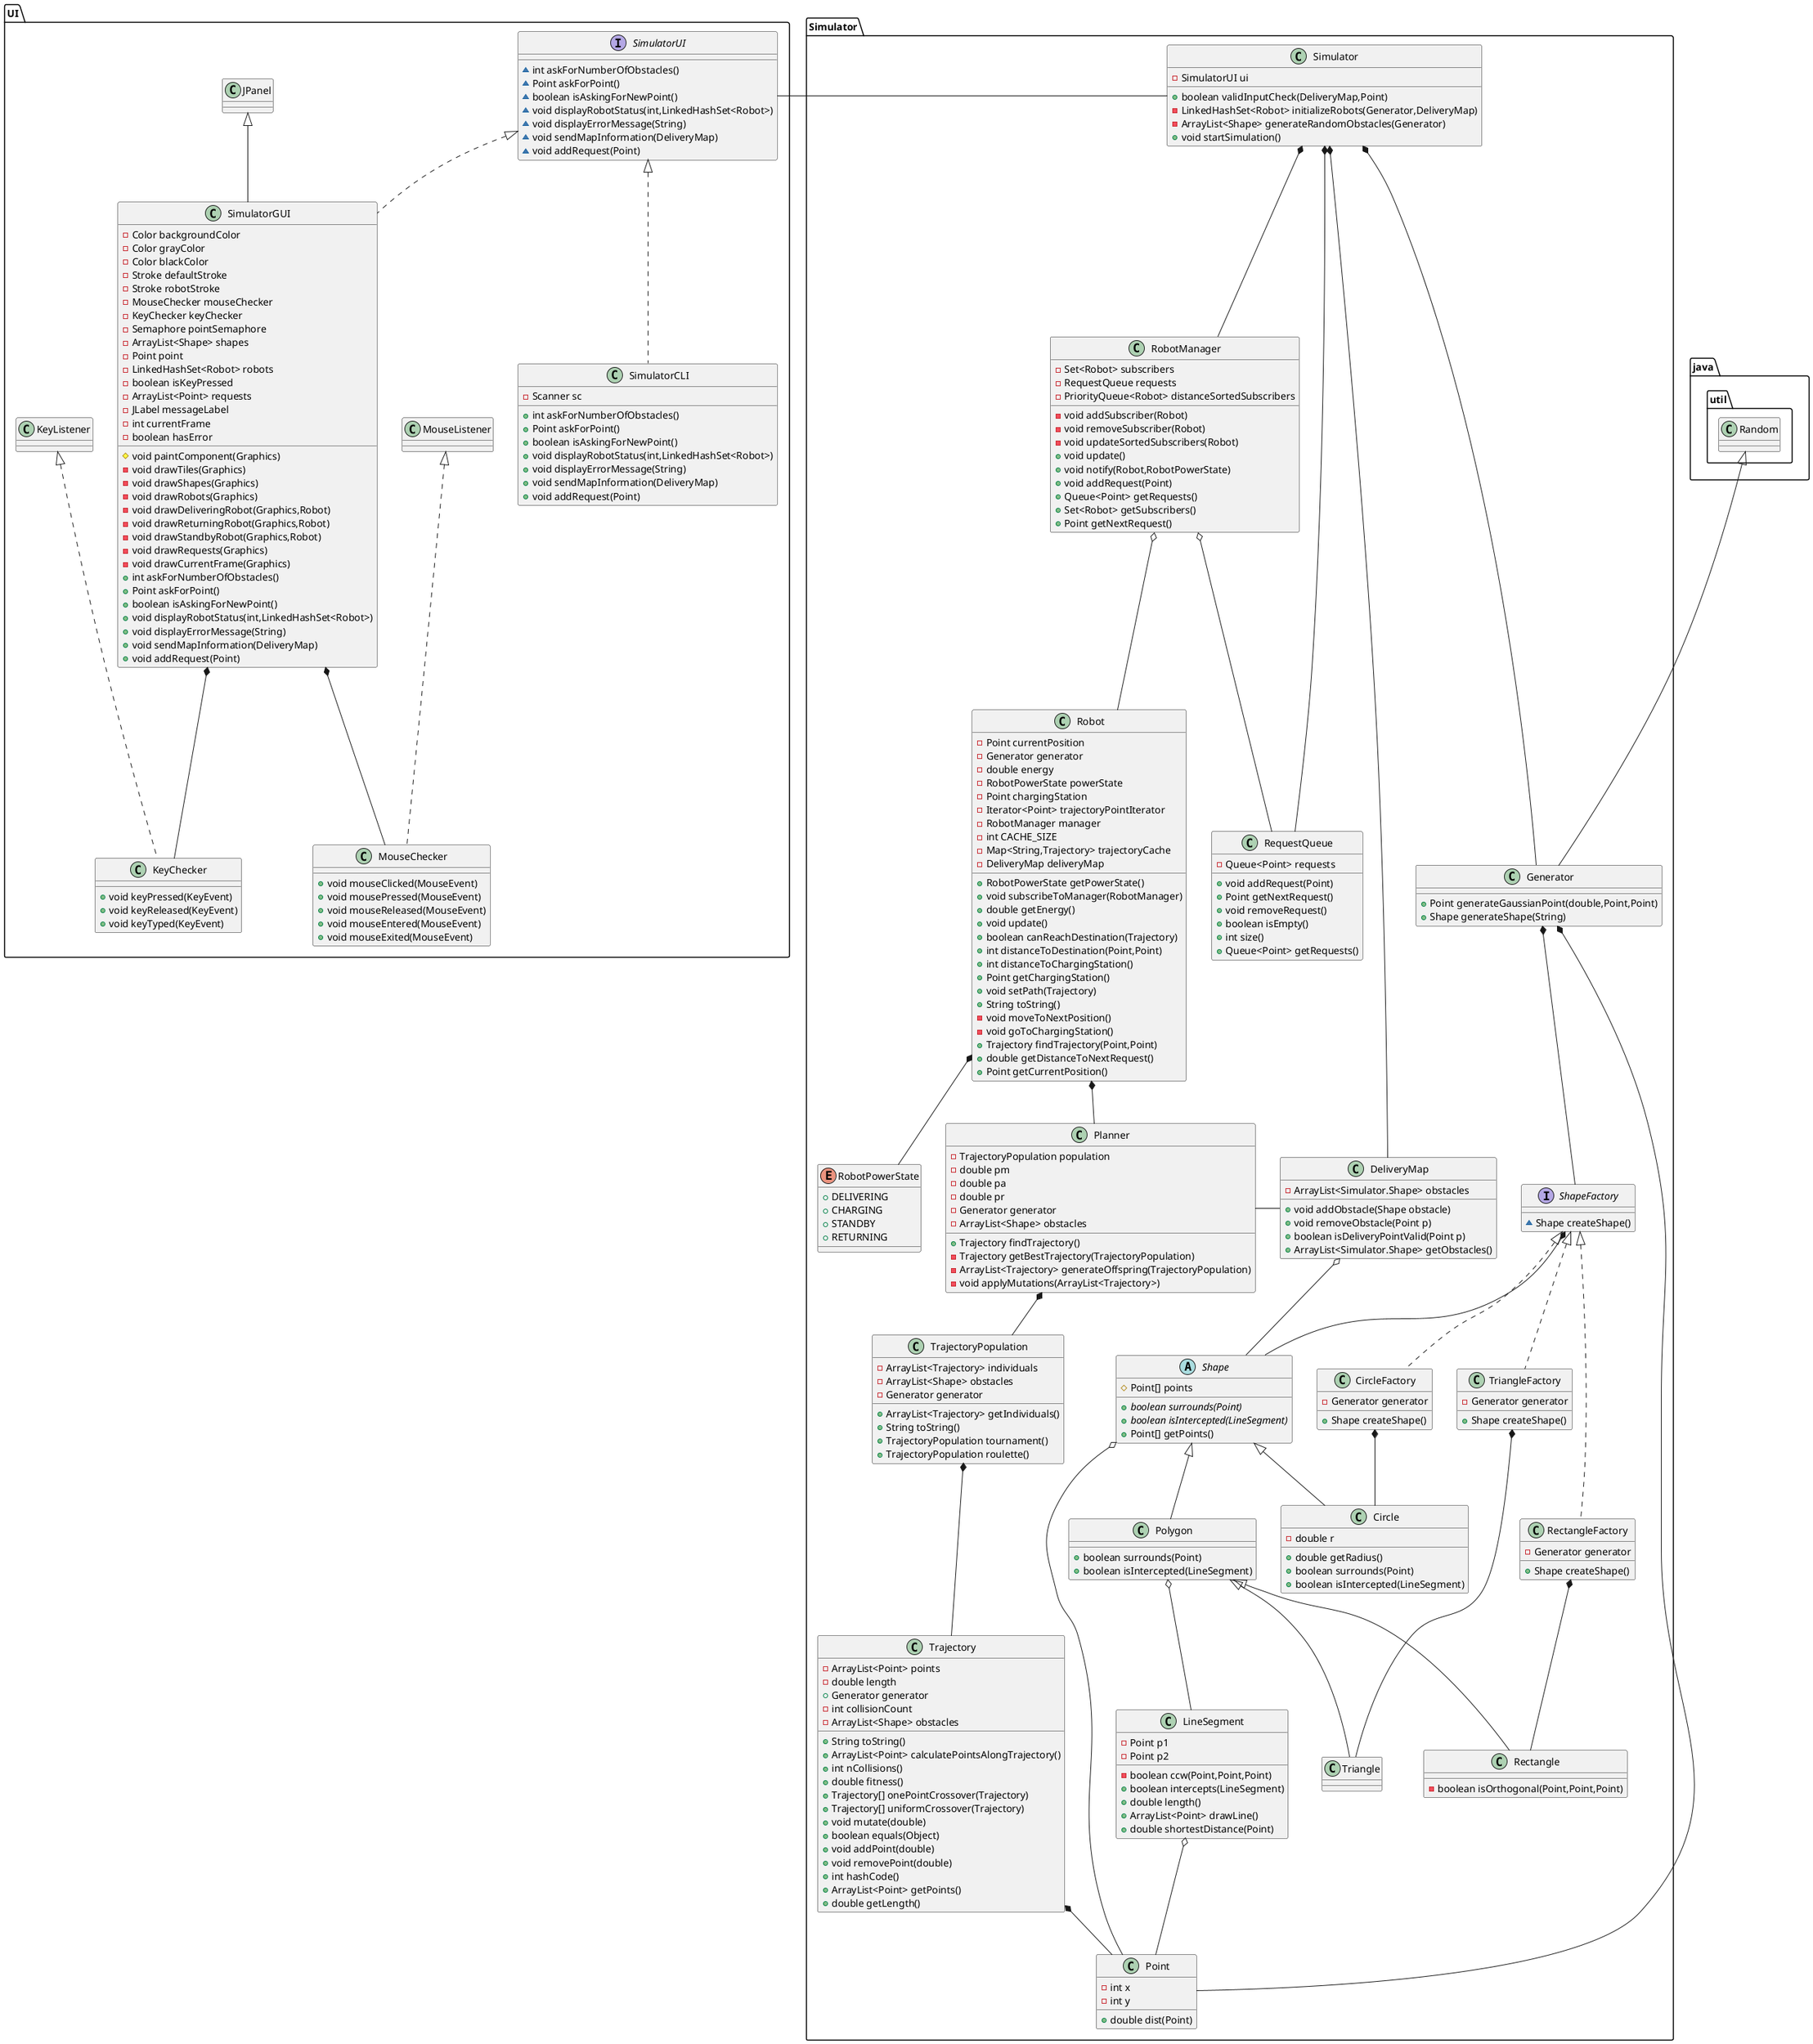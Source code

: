 @startuml
class Simulator.Rectangle {
- boolean isOrthogonal(Point,Point,Point)
}
enum Simulator.RobotPowerState {
+  DELIVERING
+  CHARGING
+  STANDBY
+  RETURNING
}
class Simulator.TriangleFactory {
- Generator generator
+ Shape createShape()
}
class UI.SimulatorGUI {
- Color backgroundColor
- Color grayColor
- Color blackColor
- Stroke defaultStroke
- Stroke robotStroke
- MouseChecker mouseChecker
- KeyChecker keyChecker
- Semaphore pointSemaphore
- ArrayList<Shape> shapes
- Point point
- LinkedHashSet<Robot> robots
- boolean isKeyPressed
- ArrayList<Point> requests
- JLabel messageLabel
- int currentFrame
- boolean hasError
# void paintComponent(Graphics)
- void drawTiles(Graphics)
- void drawShapes(Graphics)
- void drawRobots(Graphics)
- void drawDeliveringRobot(Graphics,Robot)
- void drawReturningRobot(Graphics,Robot)
- void drawStandbyRobot(Graphics,Robot)
- void drawRequests(Graphics)
- void drawCurrentFrame(Graphics)
+ int askForNumberOfObstacles()
+ Point askForPoint()
+ boolean isAskingForNewPoint()
+ void displayRobotStatus(int,LinkedHashSet<Robot>)
+ void displayErrorMessage(String)
+ void sendMapInformation(DeliveryMap)
+ void addRequest(Point)
}

class Simulator.DeliveryMap{
 - ArrayList<Simulator.Shape> obstacles
 +void addObstacle(Shape obstacle)
 +void removeObstacle(Point p)
 +boolean isDeliveryPointValid(Point p)
 + ArrayList<Simulator.Shape> getObstacles()
}

class UI.MouseChecker {
+ void mouseClicked(MouseEvent)
+ void mousePressed(MouseEvent)
+ void mouseReleased(MouseEvent)
+ void mouseEntered(MouseEvent)
+ void mouseExited(MouseEvent)
}
class UI.KeyChecker {
+ void keyPressed(KeyEvent)
+ void keyReleased(KeyEvent)
+ void keyTyped(KeyEvent)
}

class Simulator.TrajectoryPopulation {
- ArrayList<Trajectory> individuals
- ArrayList<Shape> obstacles
- Generator generator
+ ArrayList<Trajectory> getIndividuals()
+ String toString()
+ TrajectoryPopulation tournament()
+ TrajectoryPopulation roulette()
}

interface Simulator.ShapeFactory {
~ Shape createShape()
}
class Simulator.Polygon {
+ boolean surrounds(Point)
+ boolean isIntercepted(LineSegment)
}

interface UI.SimulatorUI {
~ int askForNumberOfObstacles()
~ Point askForPoint()
~ boolean isAskingForNewPoint()
~ void displayRobotStatus(int,LinkedHashSet<Robot>)
~ void displayErrorMessage(String)
~ void sendMapInformation(DeliveryMap)
~ void addRequest(Point)
}
class Simulator.RobotManager {
- Set<Robot> subscribers
- RequestQueue requests
- PriorityQueue<Robot> distanceSortedSubscribers
- void addSubscriber(Robot)
- void removeSubscriber(Robot)
- void updateSortedSubscribers(Robot)
+ void update()
+ void notify(Robot,RobotPowerState)
+ void addRequest(Point)
+ Queue<Point> getRequests()
+ Set<Robot> getSubscribers()
+ Point getNextRequest()
}
class Simulator.Circle {
- double r
+ double getRadius()
+ boolean surrounds(Point)
+ boolean isIntercepted(LineSegment)
}
class Simulator.Robot {
- Point currentPosition
- Generator generator
- double energy
- RobotPowerState powerState
- Point chargingStation
- Iterator<Point> trajectoryPointIterator
- RobotManager manager
- int CACHE_SIZE
- Map<String,Trajectory> trajectoryCache
- DeliveryMap deliveryMap
+ RobotPowerState getPowerState()
+ void subscribeToManager(RobotManager)
+ double getEnergy()
+ void update()
+ boolean canReachDestination(Trajectory)
+ int distanceToDestination(Point,Point)
+ int distanceToChargingStation()
+ Point getChargingStation()
+ void setPath(Trajectory)
+ String toString()
- void moveToNextPosition()
- void goToChargingStation()
+ Trajectory findTrajectory(Point,Point)
+ double getDistanceToNextRequest()
+ Point getCurrentPosition()
}
abstract class Simulator.Shape {
# Point[] points
+ {abstract}boolean surrounds(Point)
+ {abstract}boolean isIntercepted(LineSegment)
+ Point[] getPoints()
}

class Simulator.CircleFactory {
- Generator generator
+ Shape createShape()
}
class Simulator.RequestQueue {
- Queue<Point> requests
+ void addRequest(Point)
+ Point getNextRequest()
+ void removeRequest()
+ boolean isEmpty()
+ int size()
+ Queue<Point> getRequests()
}
class UI.SimulatorCLI {
- Scanner sc
+ int askForNumberOfObstacles()
+ Point askForPoint()
+ boolean isAskingForNewPoint()
+ void displayRobotStatus(int,LinkedHashSet<Robot>)
+ void displayErrorMessage(String)
+ void sendMapInformation(DeliveryMap)
+ void addRequest(Point)
}

class Simulator.Trajectory {
- ArrayList<Point> points
- double length
+ Generator generator
- int collisionCount
- ArrayList<Shape> obstacles
+ String toString()
+ ArrayList<Point> calculatePointsAlongTrajectory()
+ int nCollisions()
+ double fitness()
+ Trajectory[] onePointCrossover(Trajectory)
+ Trajectory[] uniformCrossover(Trajectory)
+ void mutate(double)
+ boolean equals(Object)
+ void addPoint(double)
+ void removePoint(double)
+ int hashCode()
+ ArrayList<Point> getPoints()
+ double getLength()
}
class Simulator.Planner {
- TrajectoryPopulation population
- double pm
- double pa
- double pr
- Generator generator
- ArrayList<Shape> obstacles
+ Trajectory findTrajectory()
- Trajectory getBestTrajectory(TrajectoryPopulation)
- ArrayList<Trajectory> generateOffspring(TrajectoryPopulation)
- void applyMutations(ArrayList<Trajectory>)
}
class Simulator.Triangle {
}
class Simulator.Generator {
+ Point generateGaussianPoint(double,Point,Point)
+ Shape generateShape(String)
}
class Simulator.Simulator {
- SimulatorUI ui
+ boolean validInputCheck(DeliveryMap,Point)
- LinkedHashSet<Robot> initializeRobots(Generator,DeliveryMap)
- ArrayList<Shape> generateRandomObstacles(Generator)
+ void startSimulation()
}

class Simulator.RectangleFactory {
- Generator generator
+ Shape createShape()
}
class Simulator.Point{
-int x
-int y
+double dist(Point)
}
class Simulator.LineSegment{
- Point p1
- Point p2
- boolean ccw(Point,Point,Point)
+ boolean intercepts(LineSegment)
+ double length()
+ ArrayList<Point> drawLine()
+ double shortestDistance(Point)
}

Simulator.Polygon <|-- Simulator.Rectangle
Simulator.ShapeFactory <|.. Simulator.TriangleFactory
UI.SimulatorUI <|.. UI.SimulatorGUI
UI.JPanel <|-- UI.SimulatorGUI
UI.SimulatorGUI +.. UI.SimulatorGUI.MouseChecker

UI.MouseListener <|.. UI.MouseChecker
UI.SimulatorGUI +.. UI.SimulatorGUI.KeyChecker
UI.KeyListener <|.. UI.KeyChecker
Simulator.Shape <|-- Simulator.Polygon
Simulator.Shape <|-- Simulator.Circle
Simulator.ShapeFactory <|.. Simulator.CircleFactory
UI.SimulatorUI <|.. UI.SimulatorCLI
Simulator.Polygon <|-- Simulator.Triangle
java.util.Random <|-- Simulator.Generator
Simulator.ShapeFactory <|.. Simulator.RectangleFactory
UI.SimulatorUI - Simulator.Simulator
Simulator.Robot *-- Simulator.RobotPowerState
Simulator.TrajectoryPopulation *-- Simulator.Trajectory
Simulator.Planner *-- Simulator.TrajectoryPopulation
Simulator.Robot *-- Simulator.Planner
Simulator.Simulator *-- Simulator.DeliveryMap
Simulator.Simulator *-- Simulator.RobotManager
Simulator.Simulator *-- Simulator.Generator
Simulator.RobotManager o-- Simulator.Robot
Simulator.DeliveryMap o-- Simulator.Shape
Simulator.ShapeFactory *-- Simulator.Shape
Simulator.LineSegment o-- Simulator.Point
Simulator.Polygon o-- Simulator.LineSegment
Simulator.Shape o-- Simulator.Point
Simulator.Simulator *-- Simulator.RequestQueue
Simulator.RobotManager o-- Simulator.RequestQueue
Simulator.Trajectory *-- Simulator.Point
Simulator.Planner - Simulator.DeliveryMap
UI.SimulatorGUI *-- UI.MouseChecker
UI.SimulatorGUI *-- UI.KeyChecker
Simulator.CircleFactory *-- Simulator.Circle
Simulator.RectangleFactory *-- Simulator.Rectangle
Simulator.TriangleFactory *-- Simulator.Triangle
Simulator.Generator *-- Simulator.ShapeFactory
Simulator.Generator *-- Simulator.Point
@enduml